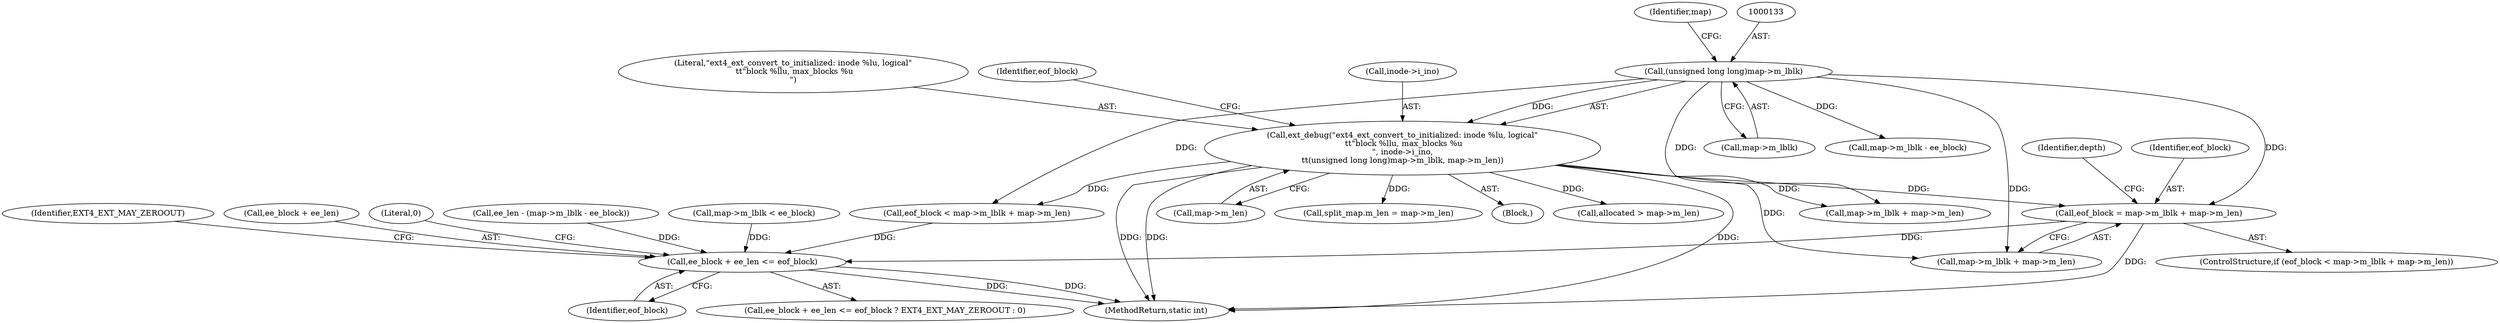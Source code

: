 digraph "0_linux_667eff35a1f56fa74ce98a0c7c29a40adc1ba4e3@integer" {
"1000169" [label="(Call,eof_block = map->m_lblk + map->m_len)"];
"1000132" [label="(Call,(unsigned long long)map->m_lblk)"];
"1000127" [label="(Call,ext_debug(\"ext4_ext_convert_to_initialized: inode %lu, logical\"\n \t\t\"block %llu, max_blocks %u\n\", inode->i_ino,\n\t\t(unsigned long long)map->m_lblk, map->m_len))"];
"1000217" [label="(Call,ee_block + ee_len <= eof_block)"];
"1000201" [label="(Call,ee_len - (map->m_lblk - ee_block))"];
"1000169" [label="(Call,eof_block = map->m_lblk + map->m_len)"];
"1000134" [label="(Call,map->m_lblk)"];
"1000160" [label="(Call,eof_block < map->m_lblk + map->m_len)"];
"1000137" [label="(Call,map->m_len)"];
"1000221" [label="(Identifier,eof_block)"];
"1000179" [label="(Identifier,depth)"];
"1000217" [label="(Call,ee_block + ee_len <= eof_block)"];
"1000216" [label="(Call,ee_block + ee_len <= eof_block ? EXT4_EXT_MAY_ZEROOUT : 0)"];
"1000132" [label="(Call,(unsigned long long)map->m_lblk)"];
"1000127" [label="(Call,ext_debug(\"ext4_ext_convert_to_initialized: inode %lu, logical\"\n \t\t\"block %llu, max_blocks %u\n\", inode->i_ino,\n\t\t(unsigned long long)map->m_lblk, map->m_len))"];
"1000209" [label="(Call,map->m_lblk < ee_block)"];
"1000276" [label="(Call,split_map.m_len = map->m_len)"];
"1000159" [label="(ControlStructure,if (eof_block < map->m_lblk + map->m_len))"];
"1000110" [label="(Block,)"];
"1000203" [label="(Call,map->m_lblk - ee_block)"];
"1000170" [label="(Identifier,eof_block)"];
"1000141" [label="(Identifier,eof_block)"];
"1000222" [label="(Identifier,EXT4_EXT_MAY_ZEROOUT)"];
"1000171" [label="(Call,map->m_lblk + map->m_len)"];
"1000218" [label="(Call,ee_block + ee_len)"];
"1000129" [label="(Call,inode->i_ino)"];
"1000223" [label="(Literal,0)"];
"1000162" [label="(Call,map->m_lblk + map->m_len)"];
"1000138" [label="(Identifier,map)"];
"1000284" [label="(Call,allocated > map->m_len)"];
"1000128" [label="(Literal,\"ext4_ext_convert_to_initialized: inode %lu, logical\"\n \t\t\"block %llu, max_blocks %u\n\")"];
"1000453" [label="(MethodReturn,static int)"];
"1000169" -> "1000159"  [label="AST: "];
"1000169" -> "1000171"  [label="CFG: "];
"1000170" -> "1000169"  [label="AST: "];
"1000171" -> "1000169"  [label="AST: "];
"1000179" -> "1000169"  [label="CFG: "];
"1000169" -> "1000453"  [label="DDG: "];
"1000132" -> "1000169"  [label="DDG: "];
"1000127" -> "1000169"  [label="DDG: "];
"1000169" -> "1000217"  [label="DDG: "];
"1000132" -> "1000127"  [label="AST: "];
"1000132" -> "1000134"  [label="CFG: "];
"1000133" -> "1000132"  [label="AST: "];
"1000134" -> "1000132"  [label="AST: "];
"1000138" -> "1000132"  [label="CFG: "];
"1000132" -> "1000127"  [label="DDG: "];
"1000132" -> "1000160"  [label="DDG: "];
"1000132" -> "1000162"  [label="DDG: "];
"1000132" -> "1000171"  [label="DDG: "];
"1000132" -> "1000203"  [label="DDG: "];
"1000127" -> "1000110"  [label="AST: "];
"1000127" -> "1000137"  [label="CFG: "];
"1000128" -> "1000127"  [label="AST: "];
"1000129" -> "1000127"  [label="AST: "];
"1000137" -> "1000127"  [label="AST: "];
"1000141" -> "1000127"  [label="CFG: "];
"1000127" -> "1000453"  [label="DDG: "];
"1000127" -> "1000453"  [label="DDG: "];
"1000127" -> "1000453"  [label="DDG: "];
"1000127" -> "1000160"  [label="DDG: "];
"1000127" -> "1000162"  [label="DDG: "];
"1000127" -> "1000171"  [label="DDG: "];
"1000127" -> "1000276"  [label="DDG: "];
"1000127" -> "1000284"  [label="DDG: "];
"1000217" -> "1000216"  [label="AST: "];
"1000217" -> "1000221"  [label="CFG: "];
"1000218" -> "1000217"  [label="AST: "];
"1000221" -> "1000217"  [label="AST: "];
"1000222" -> "1000217"  [label="CFG: "];
"1000223" -> "1000217"  [label="CFG: "];
"1000217" -> "1000453"  [label="DDG: "];
"1000217" -> "1000453"  [label="DDG: "];
"1000209" -> "1000217"  [label="DDG: "];
"1000201" -> "1000217"  [label="DDG: "];
"1000160" -> "1000217"  [label="DDG: "];
}
